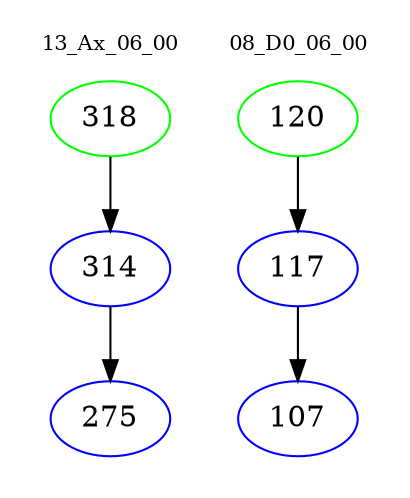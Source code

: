 digraph{
subgraph cluster_0 {
color = white
label = "13_Ax_06_00";
fontsize=10;
T0_318 [label="318", color="green"]
T0_318 -> T0_314 [color="black"]
T0_314 [label="314", color="blue"]
T0_314 -> T0_275 [color="black"]
T0_275 [label="275", color="blue"]
}
subgraph cluster_1 {
color = white
label = "08_D0_06_00";
fontsize=10;
T1_120 [label="120", color="green"]
T1_120 -> T1_117 [color="black"]
T1_117 [label="117", color="blue"]
T1_117 -> T1_107 [color="black"]
T1_107 [label="107", color="blue"]
}
}
